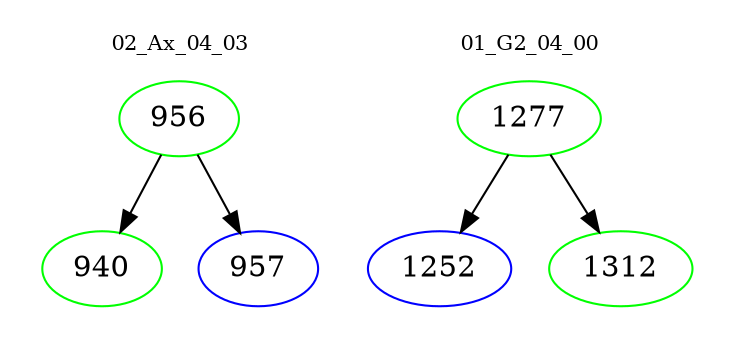 digraph{
subgraph cluster_0 {
color = white
label = "02_Ax_04_03";
fontsize=10;
T0_956 [label="956", color="green"]
T0_956 -> T0_940 [color="black"]
T0_940 [label="940", color="green"]
T0_956 -> T0_957 [color="black"]
T0_957 [label="957", color="blue"]
}
subgraph cluster_1 {
color = white
label = "01_G2_04_00";
fontsize=10;
T1_1277 [label="1277", color="green"]
T1_1277 -> T1_1252 [color="black"]
T1_1252 [label="1252", color="blue"]
T1_1277 -> T1_1312 [color="black"]
T1_1312 [label="1312", color="green"]
}
}
